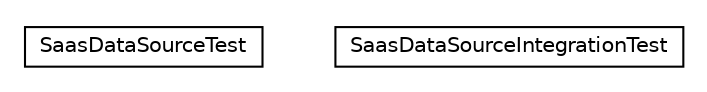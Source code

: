 #!/usr/local/bin/dot
#
# Class diagram 
# Generated by UMLGraph version R5_6_6-8-g8d7759 (http://www.umlgraph.org/)
#

digraph G {
	edge [fontname="Helvetica",fontsize=10,labelfontname="Helvetica",labelfontsize=10];
	node [fontname="Helvetica",fontsize=10,shape=plaintext];
	nodesep=0.25;
	ranksep=0.5;
	// org.dayatang.datasource4saas.SaasDataSourceTest
	c9103 [label=<<table title="org.dayatang.datasource4saas.SaasDataSourceTest" border="0" cellborder="1" cellspacing="0" cellpadding="2" port="p" href="./SaasDataSourceTest.html">
		<tr><td><table border="0" cellspacing="0" cellpadding="1">
<tr><td align="center" balign="center"> SaasDataSourceTest </td></tr>
		</table></td></tr>
		</table>>, URL="./SaasDataSourceTest.html", fontname="Helvetica", fontcolor="black", fontsize=10.0];
	// org.dayatang.datasource4saas.SaasDataSourceIntegrationTest
	c9104 [label=<<table title="org.dayatang.datasource4saas.SaasDataSourceIntegrationTest" border="0" cellborder="1" cellspacing="0" cellpadding="2" port="p" href="./SaasDataSourceIntegrationTest.html">
		<tr><td><table border="0" cellspacing="0" cellpadding="1">
<tr><td align="center" balign="center"> SaasDataSourceIntegrationTest </td></tr>
		</table></td></tr>
		</table>>, URL="./SaasDataSourceIntegrationTest.html", fontname="Helvetica", fontcolor="black", fontsize=10.0];
}

